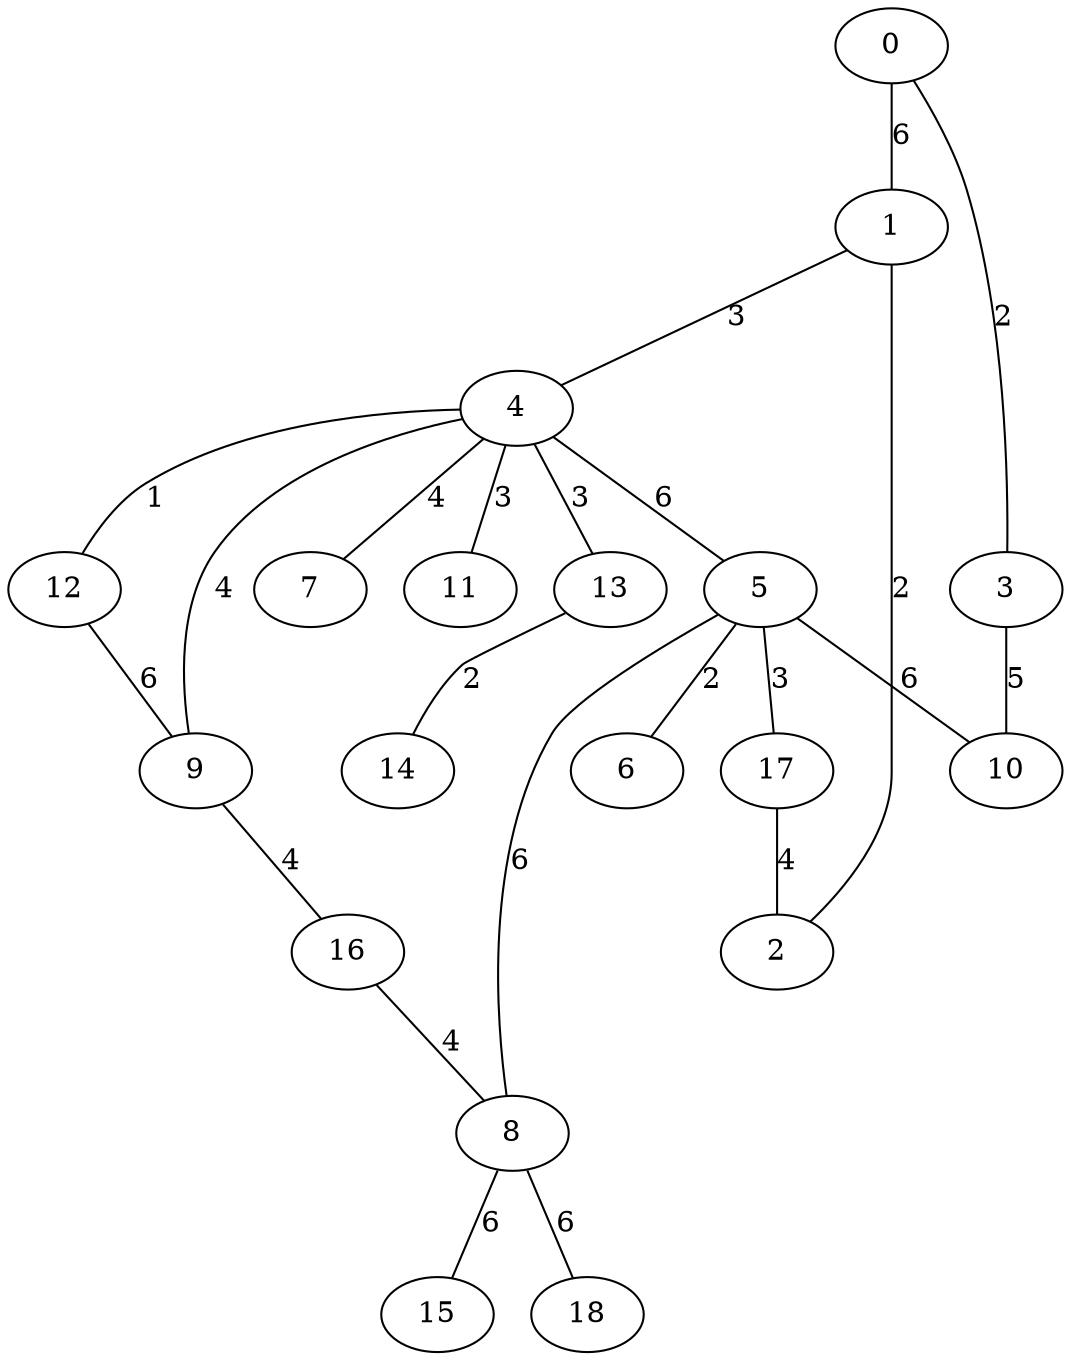 graph g {
  0 [ habit = 5, size = 79, x = 2, y = 3 ]
  1 [ habit = 10, size = 84, x = 5, y = 3 ]
  2 [ base = 1, habit = 8, size = 373, x = 4, y = 4 ]
  3 [ habit = 10, size = 117, x = 1, y = 4 ]
  4 [ habit = 7, size = 384, x = 7, y = 4 ]
  5 [ habit = 2, size = 130, x = 5, y = 6 ]
  6 [ habit = 5, size = 84, x = 4, y = 7 ]
  7 [ habit = 2, size = 446, x = 10, y = 4 ]
  8 [ habit = 6, size = 290, x = 7, y = 8 ]
  9 [ habit = 9, size = 327, x = 9, y = 6 ]
  10 [ base = 2, habit = 3, size = 426, x = 2, y = 6 ]
  11 [ habit = 2, size = 232, x = 9, y = 3 ]
  12 [ habit = 2, size = 51, x = 9, y = 5 ]
  13 [ habit = 9, size = 104, x = 7, y = 2 ]
  14 [ habit = 6, size = 394, x = 8, y = 1 ]
  15 [ habit = 7, size = 314, x = 5, y = 10 ]
  16 [ habit = 7, size = 232, x = 9, y = 7 ]
  17 [ habit = 5, size = 120, x = 4, y = 6 ]
  18 [ habit = 4, size = 204, x = 8, y = 10 ]

  0 -- 1 [ label = 6, weight = 6 ]
  0 -- 3 [ label = 2, weight = 2 ]
  1 -- 2 [ label = 2, weight = 2 ]
  1 -- 4 [ label = 3, weight = 3 ]
  3 -- 10 [ label = 5, weight = 5 ]
  4 -- 12 [ label = 1, weight = 1 ]
  4 -- 11 [ label = 3, weight = 3 ]
  4 -- 13 [ label = 3, weight = 3 ]
  4 -- 7 [ label = 4, weight = 4 ]
  4 -- 5 [ label = 6, weight = 6 ]
  4 -- 9 [ label = 4, weight = 4 ]
  5 -- 10 [ label = 6, weight = 6 ]
  5 -- 8 [ label = 6, weight = 6 ]
  5 -- 17 [ label = 3, weight = 3 ]
  5 -- 6 [ label = 2, weight = 2 ]
  8 -- 18 [ label = 6, weight = 6 ]
  8 -- 15 [ label = 6, weight = 6 ]
  9 -- 16 [ label = 4, weight = 4 ]
  12 -- 9 [ label = 6, weight = 6 ]
  13 -- 14 [ label = 2, weight = 2 ]
  16 -- 8 [ label = 4, weight = 4 ]
  17 -- 2 [ label = 4, weight = 4 ]
}
